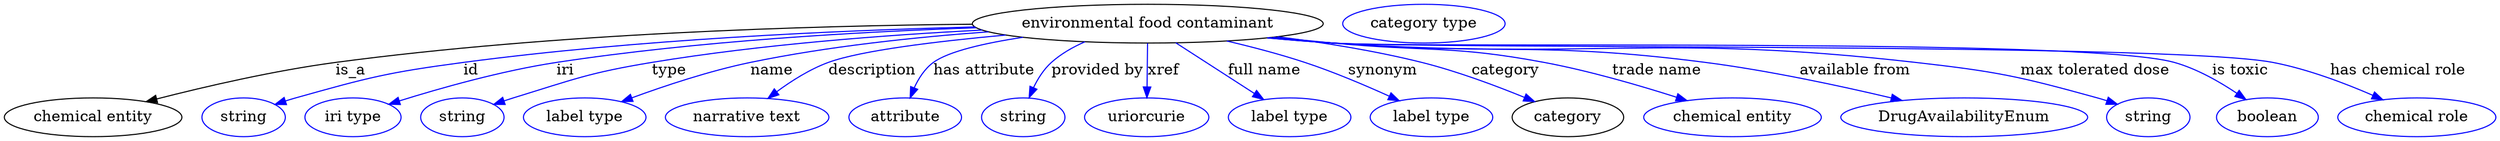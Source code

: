 digraph {
	graph [bb="0,0,2296.7,123"];
	node [label="\N"];
	"environmental food contaminant"	[height=0.5,
		label="environmental food contaminant",
		pos="1052.9,105",
		width=4.4954];
	"chemical entity"	[height=0.5,
		pos="81.893,18",
		width=2.2748];
	"environmental food contaminant" -> "chemical entity"	[label=is_a,
		lp="318.89,61.5",
		pos="e,130.61,32.495 890.93,104.52 738.93,103.09 505.57,95.983 304.89,69 248.41,61.405 185.11,46.592 140.42,35.052"];
	id	[color=blue,
		height=0.5,
		label=string,
		pos="219.89,18",
		width=1.0652];
	"environmental food contaminant" -> id	[color=blue,
		label=id,
		lp="429.89,61.5",
		pos="e,248.89,29.954 893.34,101.92 765.6,98.632 582.1,90.241 422.89,69 353.08,59.686 335.68,55.131 267.89,36 264.79,35.124 261.59,34.151 \
258.39,33.129",
		style=solid];
	iri	[color=blue,
		height=0.5,
		label="iri type",
		pos="320.89,18",
		width=1.2277];
	"environmental food contaminant" -> iri	[color=blue,
		label=iri,
		lp="515.89,61.5",
		pos="e,353.87,30.136 894.38,101.3 785.19,97.618 637.08,89.009 507.89,69 457.44,61.185 401.01,45.037 363.47,33.198",
		style=solid];
	type	[color=blue,
		height=0.5,
		label=string,
		pos="421.89,18",
		width=1.0652];
	"environmental food contaminant" -> type	[color=blue,
		label=type,
		lp="611.89,61.5",
		pos="e,450.83,29.944 900,99.085 810.83,94.53 696.45,85.779 595.89,69 538.37,59.402 524.6,53.27 468.89,36 466.13,35.145 463.3,34.225 460.45,\
33.271",
		style=solid];
	name	[color=blue,
		height=0.5,
		label="label type",
		pos="534.89,18",
		width=1.5707];
	"environmental food contaminant" -> name	[color=blue,
		label=name,
		lp="706.89,61.5",
		pos="e,568.71,32.535 905.73,97.417 838.48,92.498 758.11,83.925 686.89,69 649.52,61.168 608.46,47.331 578.44,36.195",
		style=solid];
	description	[color=blue,
		height=0.5,
		label="narrative text",
		pos="684.89,18",
		width=2.0943];
	"environmental food contaminant" -> description	[color=blue,
		label=description,
		lp="798.39,61.5",
		pos="e,703.58,35.594 920.8,94.506 856.85,88.669 787.59,80.153 757.89,69 741.26,62.752 724.75,51.943 711.66,41.97",
		style=solid];
	"has attribute"	[color=blue,
		height=0.5,
		label=attribute,
		pos="829.89,18",
		width=1.4443];
	"environmental food contaminant" -> "has attribute"	[color=blue,
		label="has attribute",
		lp="901.89,61.5",
		pos="e,834.09,35.971 936.98,92.396 901.82,86.986 868.81,79.386 854.89,69 847.09,63.181 841.57,54.25 837.73,45.537",
		style=solid];
	"provided by"	[color=blue,
		height=0.5,
		label=string,
		pos="937.89,18",
		width=1.0652];
	"environmental food contaminant" -> "provided by"	[color=blue,
		label="provided by",
		lp="1006.4,61.5",
		pos="e,943.34,36.267 994.82,88.144 983.7,83.266 972.78,76.998 963.89,69 956.81,62.627 951.36,53.869 947.32,45.463",
		style=solid];
	xref	[color=blue,
		height=0.5,
		label=uriorcurie,
		pos="1051.9,18",
		width=1.5887];
	"environmental food contaminant" -> xref	[color=blue,
		label=xref,
		lp="1067.4,61.5",
		pos="e,1052.1,36.175 1052.7,86.799 1052.6,75.163 1052.4,59.548 1052.2,46.237",
		style=solid];
	"full name"	[color=blue,
		height=0.5,
		label="label type",
		pos="1183.9,18",
		width=1.5707];
	"environmental food contaminant" -> "full name"	[color=blue,
		label="full name",
		lp="1160.4,61.5",
		pos="e,1159.8,34.612 1078.8,87.207 1099.6,73.71 1128.9,54.672 1151.3,40.138",
		style=solid];
	synonym	[color=blue,
		height=0.5,
		label="label type",
		pos="1314.9,18",
		width=1.5707];
	"environmental food contaminant" -> synonym	[color=blue,
		label=synonym,
		lp="1269.9,61.5",
		pos="e,1285.1,33.36 1125.8,88.9 1149.1,83.421 1174.8,76.666 1197.9,69 1224.5,60.174 1253.5,47.816 1275.9,37.594",
		style=solid];
	category	[height=0.5,
		pos="1440.9,18",
		width=1.4263];
	"environmental food contaminant" -> category	[color=blue,
		label=category,
		lp="1383.4,61.5",
		pos="e,1410.1,32.581 1172.6,92.843 1215.1,87.467 1263,79.775 1305.9,69 1338.6,60.785 1374.3,47.339 1400.8,36.459",
		style=solid];
	"trade name"	[color=blue,
		height=0.5,
		label="chemical entity",
		pos="1591.9,18",
		width=2.2748];
	"environmental food contaminant" -> "trade name"	[color=blue,
		label="trade name",
		lp="1522.9,61.5",
		pos="e,1550.1,33.487 1168.8,92.368 1187.2,90.549 1206.1,88.708 1223.9,87 1310.5,78.695 1333.4,85.155 1418.9,69 1460.4,61.157 1506.3,47.658 \
1540.4,36.662",
		style=solid];
	"available from"	[color=blue,
		height=0.5,
		label=DrugAvailabilityEnum,
		pos="1805.9,18",
		width=3.1594];
	"environmental food contaminant" -> "available from"	[color=blue,
		label="available from",
		lp="1705.4,61.5",
		pos="e,1748.6,33.639 1165.5,92.049 1185,90.2 1205,88.432 1223.9,87 1376.6,75.424 1416.1,88.797 1567.9,69 1626.1,61.405 1691.4,47.301 \
1738.8,36.004",
		style=solid];
	"max tolerated dose"	[color=blue,
		height=0.5,
		label=string,
		pos="1975.9,18",
		width=1.0652];
	"environmental food contaminant" -> "max tolerated dose"	[color=blue,
		label="max tolerated dose",
		lp="1926.9,61.5",
		pos="e,1947.3,30.135 1164.1,91.877 1184,90.013 1204.5,88.285 1223.9,87 1462.2,71.18 1523.6,96.101 1760.9,69 1836.5,60.364 1855.6,56.334 \
1928.9,36 1931.8,35.191 1934.8,34.288 1937.8,33.329",
		style=solid];
	"is toxic"	[color=blue,
		height=0.5,
		label=boolean,
		pos="2085.9,18",
		width=1.2999];
	"environmental food contaminant" -> "is toxic"	[color=blue,
		label="is toxic",
		lp="2060.9,61.5",
		pos="e,2066,34.484 1163.2,91.795 1183.4,89.916 1204.2,88.203 1223.9,87 1310,81.73 1916.9,92.412 1999.9,69 2020.6,63.146 2041.6,51.105 \
2057.7,40.307",
		style=solid];
	"has chemical role"	[color=blue,
		height=0.5,
		label="chemical role",
		pos="2223.9,18",
		width=2.022];
	"environmental food contaminant" -> "has chemical role"	[color=blue,
		label="has chemical role",
		lp="2206.4,61.5",
		pos="e,2192.5,34.261 1163.2,91.756 1183.4,89.88 1204.2,88.179 1223.9,87 1320.1,81.23 1996.3,87.214 2090.9,69 2122.9,62.839 2157.3,49.72 \
2183.1,38.465",
		style=solid];
	"named thing_category"	[color=blue,
		height=0.5,
		label="category type",
		pos="1307.9,105",
		width=2.0762];
}
